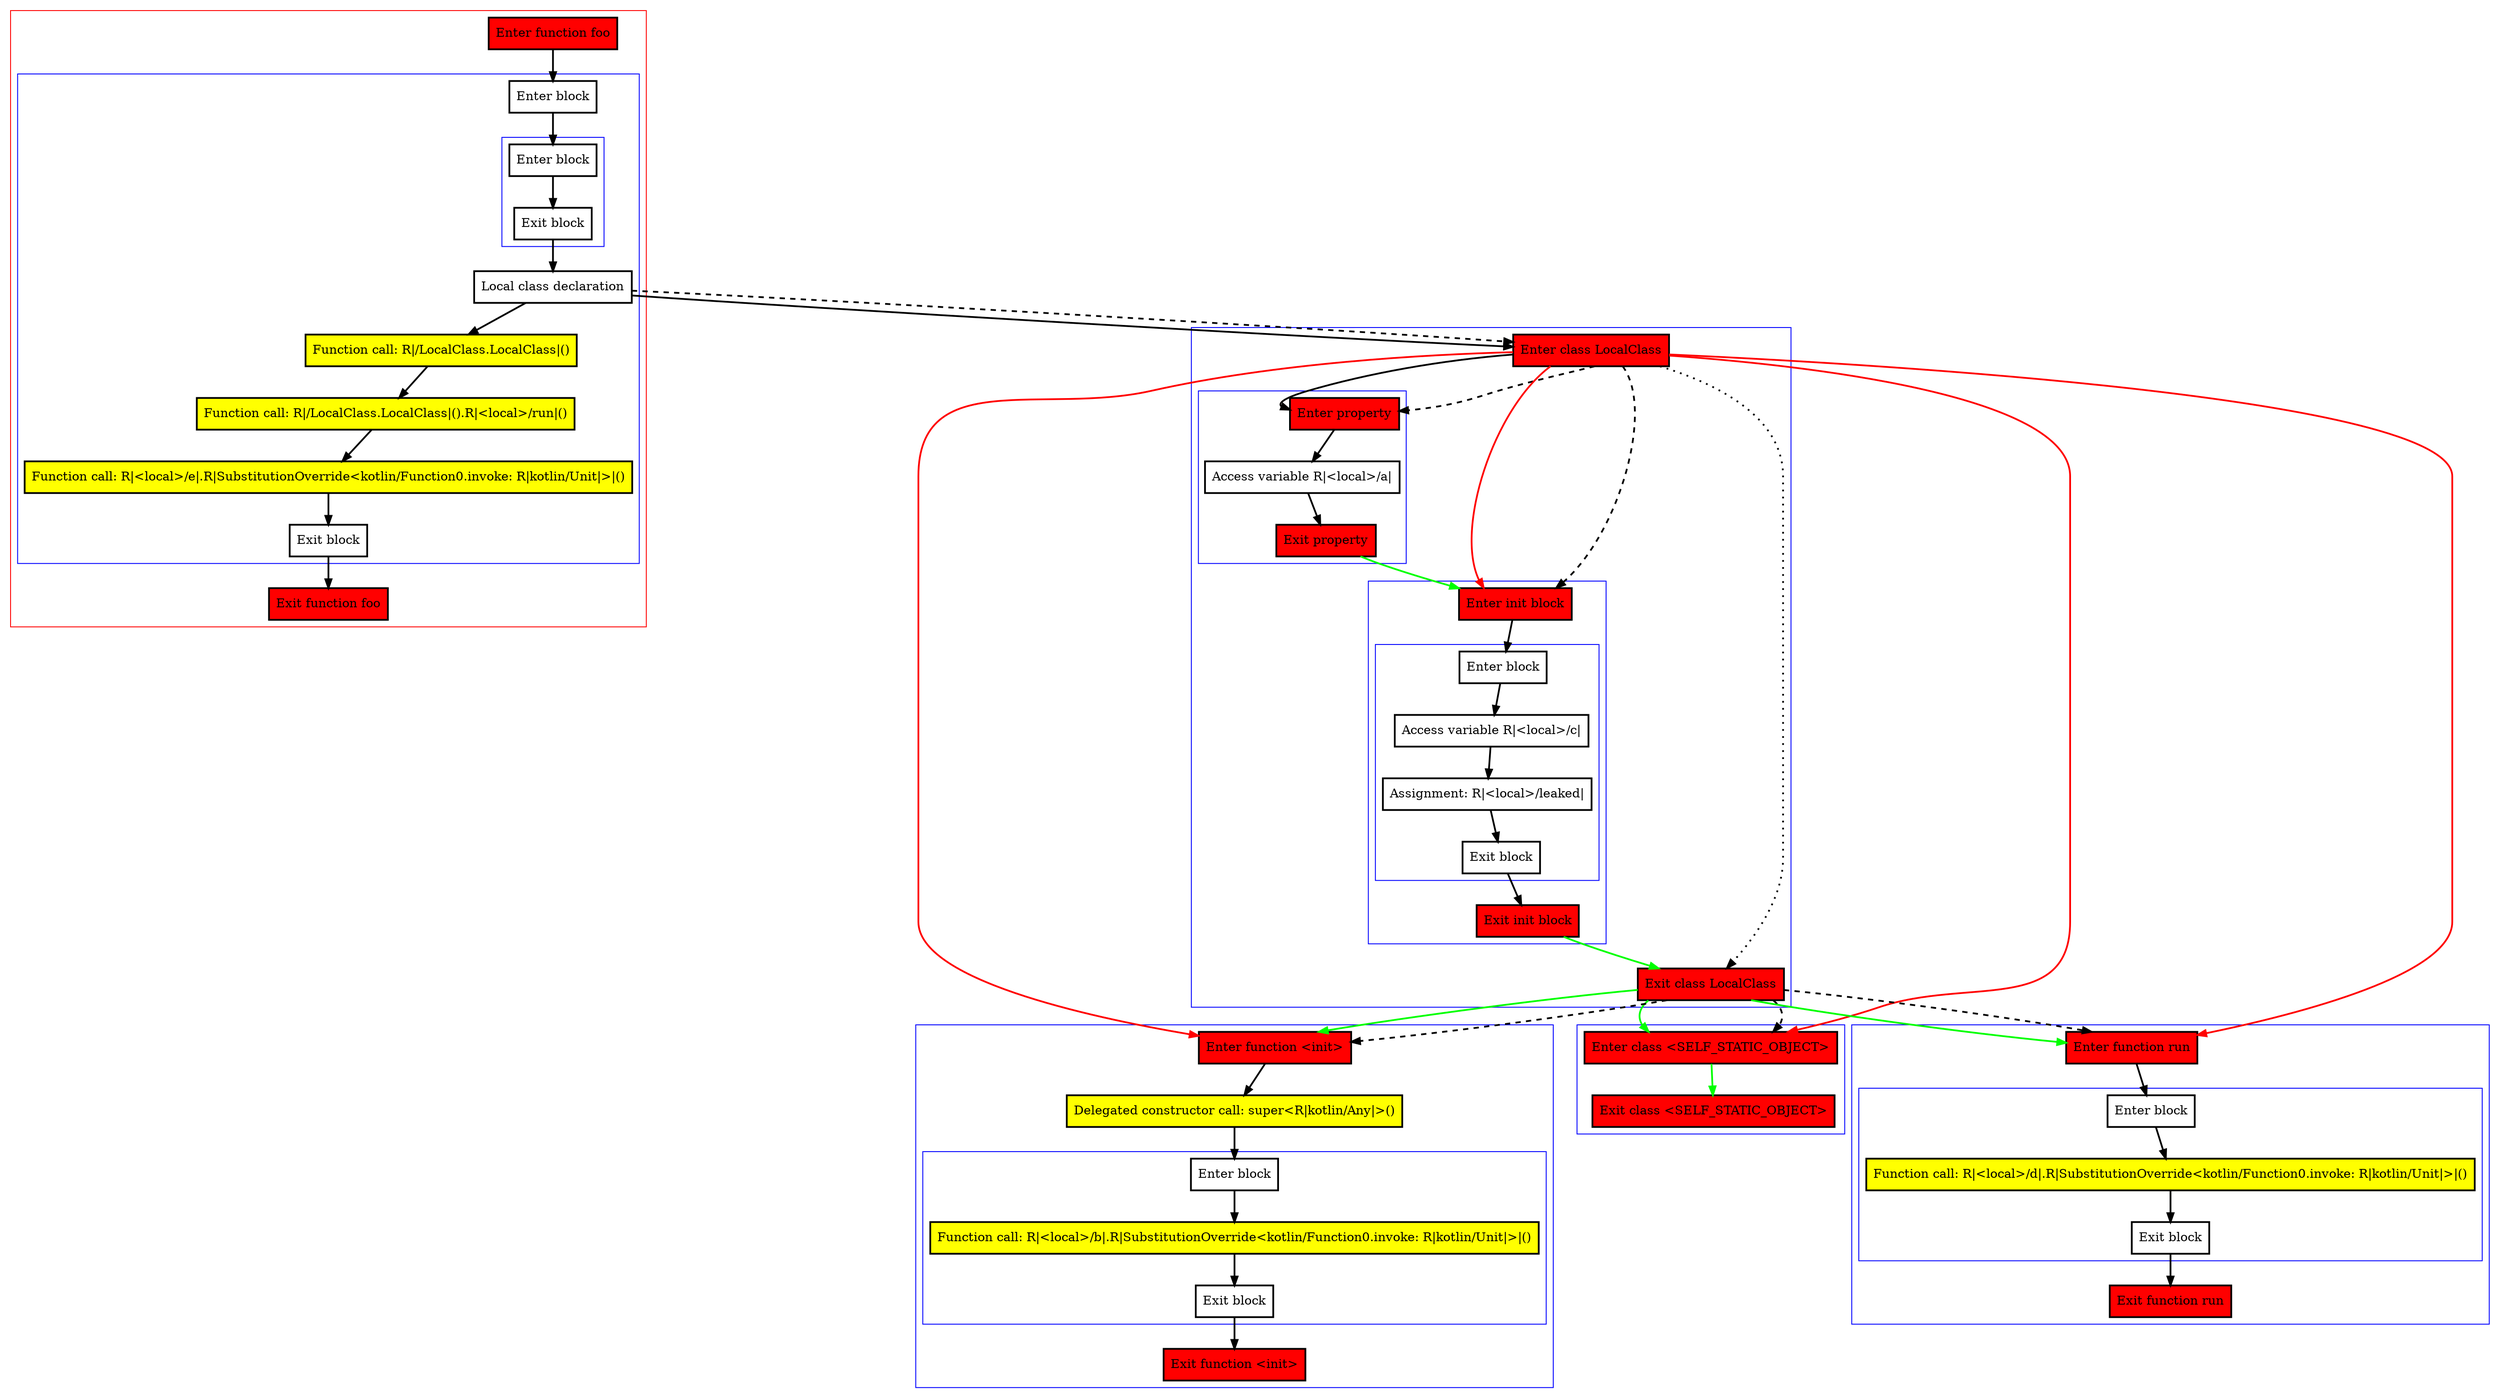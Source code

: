 digraph inLocalClass_kt {
    graph [nodesep=3]
    node [shape=box penwidth=2]
    edge [penwidth=2]

    subgraph cluster_0 {
        color=red
        0 [label="Enter function foo" style="filled" fillcolor=red];
        subgraph cluster_1 {
            color=blue
            1 [label="Enter block"];
            subgraph cluster_2 {
                color=blue
                2 [label="Enter block"];
                3 [label="Exit block"];
            }
            4 [label="Local class declaration"];
            5 [label="Function call: R|/LocalClass.LocalClass|()" style="filled" fillcolor=yellow];
            6 [label="Function call: R|/LocalClass.LocalClass|().R|<local>/run|()" style="filled" fillcolor=yellow];
            7 [label="Function call: R|<local>/e|.R|SubstitutionOverride<kotlin/Function0.invoke: R|kotlin/Unit|>|()" style="filled" fillcolor=yellow];
            8 [label="Exit block"];
        }
        9 [label="Exit function foo" style="filled" fillcolor=red];
    }
    subgraph cluster_3 {
        color=blue
        10 [label="Enter class LocalClass" style="filled" fillcolor=red];
        subgraph cluster_4 {
            color=blue
            11 [label="Enter property" style="filled" fillcolor=red];
            12 [label="Access variable R|<local>/a|"];
            13 [label="Exit property" style="filled" fillcolor=red];
        }
        subgraph cluster_5 {
            color=blue
            14 [label="Enter init block" style="filled" fillcolor=red];
            subgraph cluster_6 {
                color=blue
                15 [label="Enter block"];
                16 [label="Access variable R|<local>/c|"];
                17 [label="Assignment: R|<local>/leaked|"];
                18 [label="Exit block"];
            }
            19 [label="Exit init block" style="filled" fillcolor=red];
        }
        20 [label="Exit class LocalClass" style="filled" fillcolor=red];
    }
    subgraph cluster_7 {
        color=blue
        21 [label="Enter class <SELF_STATIC_OBJECT>" style="filled" fillcolor=red];
        22 [label="Exit class <SELF_STATIC_OBJECT>" style="filled" fillcolor=red];
    }
    subgraph cluster_8 {
        color=blue
        23 [label="Enter function run" style="filled" fillcolor=red];
        subgraph cluster_9 {
            color=blue
            24 [label="Enter block"];
            25 [label="Function call: R|<local>/d|.R|SubstitutionOverride<kotlin/Function0.invoke: R|kotlin/Unit|>|()" style="filled" fillcolor=yellow];
            26 [label="Exit block"];
        }
        27 [label="Exit function run" style="filled" fillcolor=red];
    }
    subgraph cluster_10 {
        color=blue
        28 [label="Enter function <init>" style="filled" fillcolor=red];
        29 [label="Delegated constructor call: super<R|kotlin/Any|>()" style="filled" fillcolor=yellow];
        subgraph cluster_11 {
            color=blue
            30 [label="Enter block"];
            31 [label="Function call: R|<local>/b|.R|SubstitutionOverride<kotlin/Function0.invoke: R|kotlin/Unit|>|()" style="filled" fillcolor=yellow];
            32 [label="Exit block"];
        }
        33 [label="Exit function <init>" style="filled" fillcolor=red];
    }
    0 -> {1};
    1 -> {2};
    2 -> {3};
    3 -> {4};
    4 -> {5 10};
    4 -> {10} [style=dashed];
    5 -> {6};
    6 -> {7};
    7 -> {8};
    8 -> {9};
    10 -> {11};
    10 -> {14 21 23 28} [color=red];
    10 -> {20} [style=dotted];
    10 -> {11 14} [style=dashed];
    11 -> {12};
    12 -> {13};
    13 -> {14} [color=green];
    14 -> {15};
    15 -> {16};
    16 -> {17};
    17 -> {18};
    18 -> {19};
    19 -> {20} [color=green];
    20 -> {21 23 28} [color=green];
    20 -> {21 23 28} [style=dashed];
    21 -> {22} [color=green];
    23 -> {24};
    24 -> {25};
    25 -> {26};
    26 -> {27};
    28 -> {29};
    29 -> {30};
    30 -> {31};
    31 -> {32};
    32 -> {33};

}

